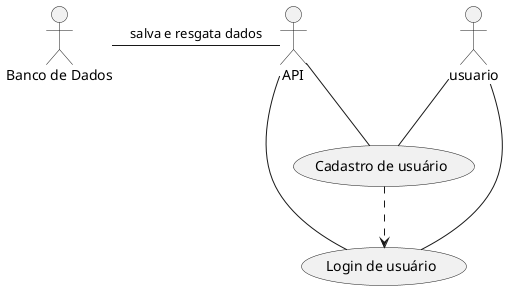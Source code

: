 @startuml

actor usuario
actor "Banco de Dados" as BD
actor API

usecase "Cadastro de usuário" as cadastro
usecase "Login de usuário" as login

usuario -- cadastro
usuario -- login
cadastro .-> login
API -left- BD : salva e resgata dados
API -- cadastro
API -- login

@enduml